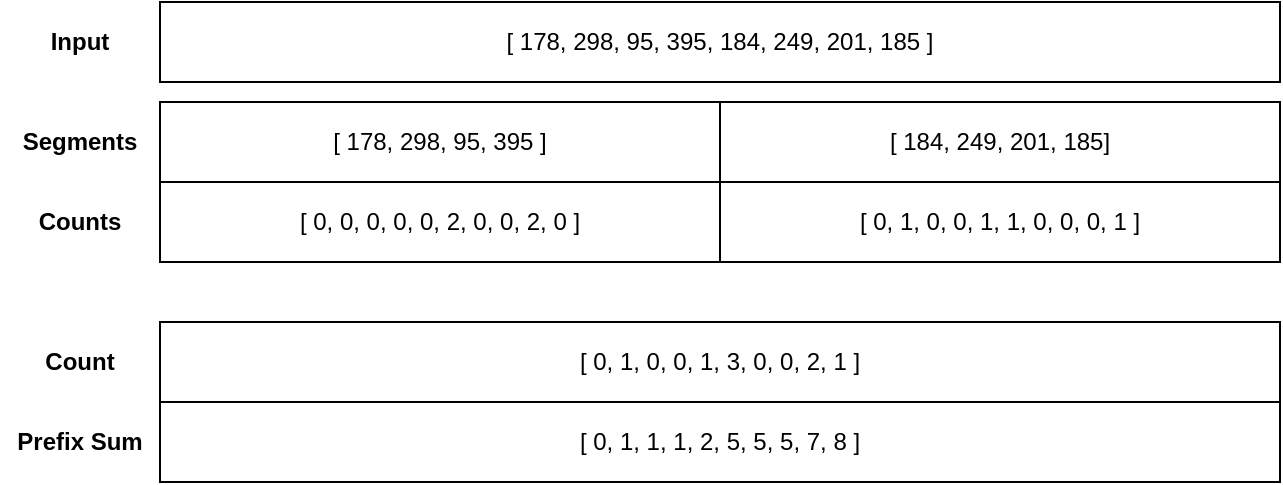 <mxfile>
    <diagram id="dNNlaqgTu1dJao21tdnn" name="Page-1">
        <mxGraphModel dx="1083" dy="558" grid="1" gridSize="10" guides="1" tooltips="1" connect="1" arrows="1" fold="1" page="0" pageScale="1" pageWidth="850" pageHeight="1100" math="0" shadow="0">
            <root>
                <mxCell id="0"/>
                <mxCell id="1" parent="0"/>
                <mxCell id="2" value="[ 178, 298, 95, 395, 184, 249, 201, 185 ]" style="text;html=1;strokeColor=default;fillColor=none;align=center;verticalAlign=middle;whiteSpace=wrap;rounded=0;" vertex="1" parent="1">
                    <mxGeometry x="80" y="120" width="560" height="40" as="geometry"/>
                </mxCell>
                <mxCell id="3" value="[ 0, 0, 0, 0, 0, 2, 0, 0, 2, 0 ]" style="text;html=1;strokeColor=default;fillColor=none;align=center;verticalAlign=middle;whiteSpace=wrap;rounded=0;" vertex="1" parent="1">
                    <mxGeometry x="80" y="210" width="280" height="40" as="geometry"/>
                </mxCell>
                <mxCell id="4" value="[ 0, 1, 0, 0, 1, 1, 0, 0, 0, 1 ]" style="text;html=1;strokeColor=default;fillColor=none;align=center;verticalAlign=middle;whiteSpace=wrap;rounded=0;" vertex="1" parent="1">
                    <mxGeometry x="360" y="210" width="280" height="40" as="geometry"/>
                </mxCell>
                <mxCell id="5" value="[ 0, 1, 0, 0, 1, 3, 0, 0, 2, 1 ]" style="text;html=1;strokeColor=default;fillColor=none;align=center;verticalAlign=middle;whiteSpace=wrap;rounded=0;" vertex="1" parent="1">
                    <mxGeometry x="80" y="280" width="560" height="40" as="geometry"/>
                </mxCell>
                <mxCell id="6" value="[ 0, 1, 1, 1, 2, 5, 5, 5, 7, 8 ]" style="text;html=1;strokeColor=default;fillColor=none;align=center;verticalAlign=middle;whiteSpace=wrap;rounded=0;" vertex="1" parent="1">
                    <mxGeometry x="80" y="320" width="560" height="40" as="geometry"/>
                </mxCell>
                <mxCell id="7" value="[ 178, 298, 95, 395 ]" style="text;html=1;strokeColor=default;fillColor=none;align=center;verticalAlign=middle;whiteSpace=wrap;rounded=0;" vertex="1" parent="1">
                    <mxGeometry x="80" y="170" width="280" height="40" as="geometry"/>
                </mxCell>
                <mxCell id="8" value="[ 184, 249, 201, 185]" style="text;html=1;strokeColor=default;fillColor=none;align=center;verticalAlign=middle;whiteSpace=wrap;rounded=0;" vertex="1" parent="1">
                    <mxGeometry x="360" y="170" width="280" height="40" as="geometry"/>
                </mxCell>
                <mxCell id="9" value="&lt;b&gt;Input&lt;/b&gt;" style="text;html=1;strokeColor=none;fillColor=none;align=center;verticalAlign=middle;whiteSpace=wrap;rounded=0;" vertex="1" parent="1">
                    <mxGeometry y="120" width="80" height="40" as="geometry"/>
                </mxCell>
                <mxCell id="10" value="&lt;b&gt;Segments&lt;/b&gt;" style="text;html=1;strokeColor=none;fillColor=none;align=center;verticalAlign=middle;whiteSpace=wrap;rounded=0;" vertex="1" parent="1">
                    <mxGeometry y="170" width="80" height="40" as="geometry"/>
                </mxCell>
                <mxCell id="11" value="&lt;b&gt;Counts&lt;/b&gt;" style="text;html=1;strokeColor=none;fillColor=none;align=center;verticalAlign=middle;whiteSpace=wrap;rounded=0;" vertex="1" parent="1">
                    <mxGeometry y="210" width="80" height="40" as="geometry"/>
                </mxCell>
                <mxCell id="12" value="&lt;b&gt;Count&lt;/b&gt;" style="text;html=1;strokeColor=none;fillColor=none;align=center;verticalAlign=middle;whiteSpace=wrap;rounded=0;" vertex="1" parent="1">
                    <mxGeometry y="280" width="80" height="40" as="geometry"/>
                </mxCell>
                <mxCell id="14" value="&lt;b&gt;Prefix Sum&lt;/b&gt;" style="text;html=1;strokeColor=none;fillColor=none;align=center;verticalAlign=middle;whiteSpace=wrap;rounded=0;" vertex="1" parent="1">
                    <mxGeometry y="320" width="80" height="40" as="geometry"/>
                </mxCell>
            </root>
        </mxGraphModel>
    </diagram>
</mxfile>